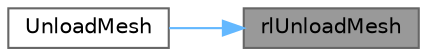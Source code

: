 digraph "rlUnloadMesh"
{
 // LATEX_PDF_SIZE
  bgcolor="transparent";
  edge [fontname=Helvetica,fontsize=10,labelfontname=Helvetica,labelfontsize=10];
  node [fontname=Helvetica,fontsize=10,shape=box,height=0.2,width=0.4];
  rankdir="RL";
  Node1 [id="Node000001",label="rlUnloadMesh",height=0.2,width=0.4,color="gray40", fillcolor="grey60", style="filled", fontcolor="black",tooltip=" "];
  Node1 -> Node2 [id="edge3_Node000001_Node000002",dir="back",color="steelblue1",style="solid",tooltip=" "];
  Node2 [id="Node000002",label="UnloadMesh",height=0.2,width=0.4,color="grey40", fillcolor="white", style="filled",URL="$_old_2_classes_2lib_2rmodels_8c.html#a28be1face57298424e3ba825d8df902f",tooltip=" "];
}
